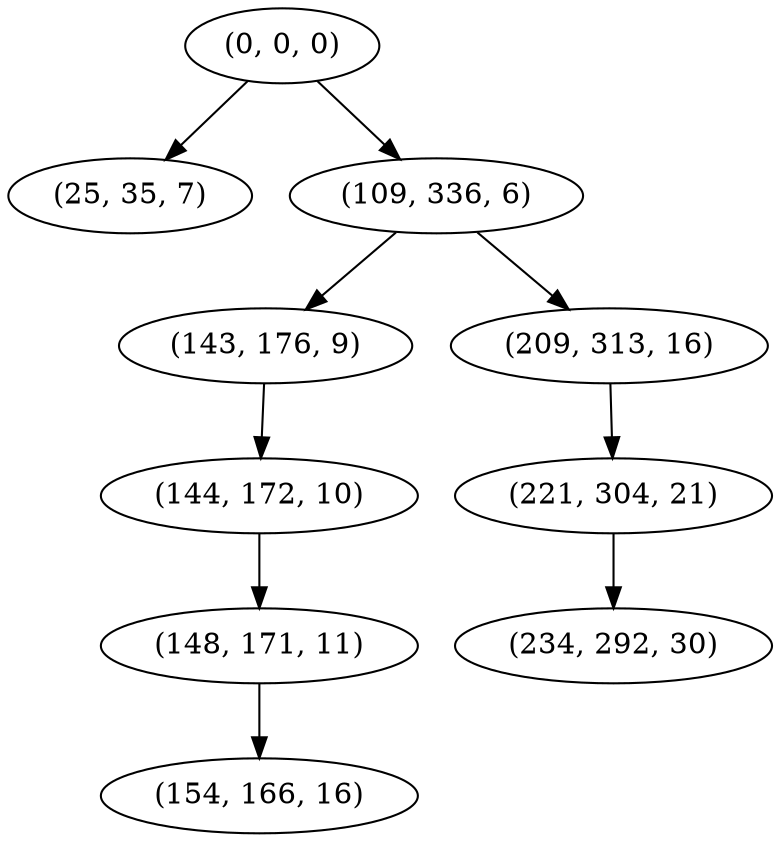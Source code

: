 digraph tree {
    "(0, 0, 0)";
    "(25, 35, 7)";
    "(109, 336, 6)";
    "(143, 176, 9)";
    "(144, 172, 10)";
    "(148, 171, 11)";
    "(154, 166, 16)";
    "(209, 313, 16)";
    "(221, 304, 21)";
    "(234, 292, 30)";
    "(0, 0, 0)" -> "(25, 35, 7)";
    "(0, 0, 0)" -> "(109, 336, 6)";
    "(109, 336, 6)" -> "(143, 176, 9)";
    "(109, 336, 6)" -> "(209, 313, 16)";
    "(143, 176, 9)" -> "(144, 172, 10)";
    "(144, 172, 10)" -> "(148, 171, 11)";
    "(148, 171, 11)" -> "(154, 166, 16)";
    "(209, 313, 16)" -> "(221, 304, 21)";
    "(221, 304, 21)" -> "(234, 292, 30)";
}
